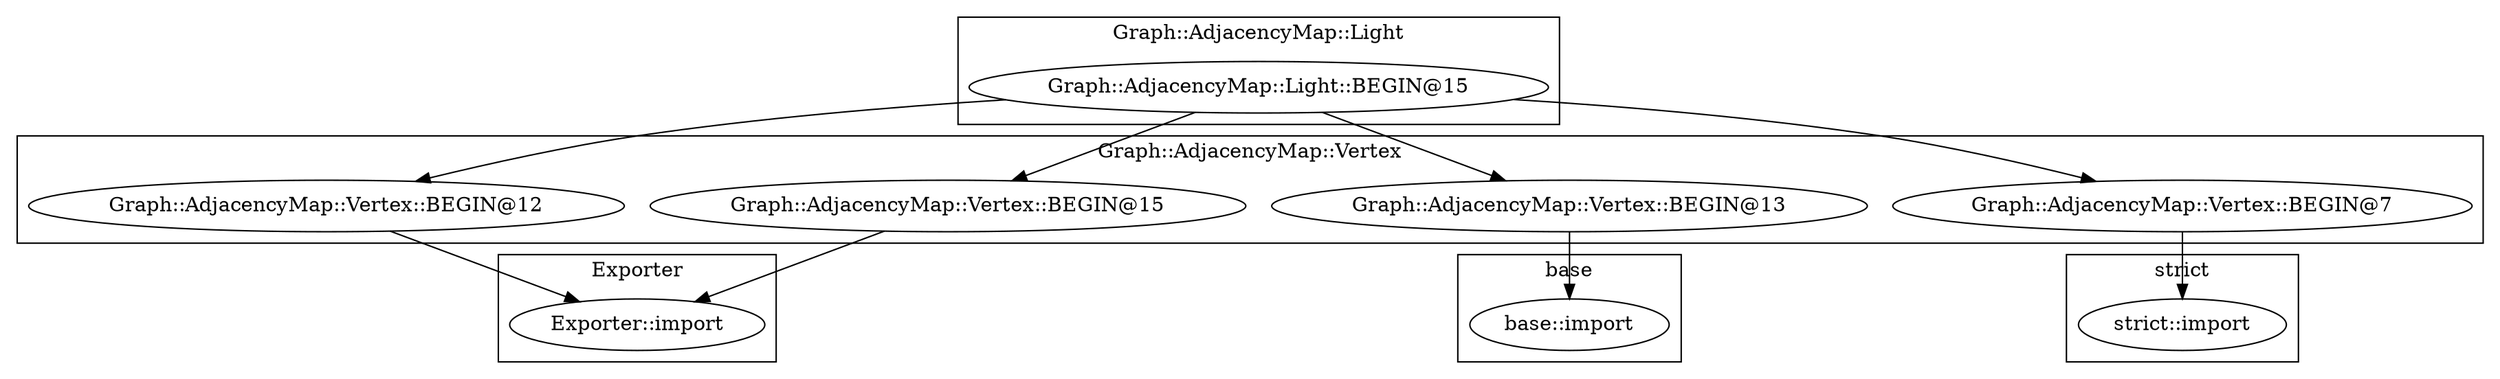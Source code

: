 digraph {
graph [overlap=false]
subgraph cluster_Graph_AdjacencyMap_Vertex {
	label="Graph::AdjacencyMap::Vertex";
	"Graph::AdjacencyMap::Vertex::BEGIN@15";
	"Graph::AdjacencyMap::Vertex::BEGIN@13";
	"Graph::AdjacencyMap::Vertex::BEGIN@12";
	"Graph::AdjacencyMap::Vertex::BEGIN@7";
}
subgraph cluster_base {
	label="base";
	"base::import";
}
subgraph cluster_Exporter {
	label="Exporter";
	"Exporter::import";
}
subgraph cluster_strict {
	label="strict";
	"strict::import";
}
subgraph cluster_Graph_AdjacencyMap_Light {
	label="Graph::AdjacencyMap::Light";
	"Graph::AdjacencyMap::Light::BEGIN@15";
}
"Graph::AdjacencyMap::Light::BEGIN@15" -> "Graph::AdjacencyMap::Vertex::BEGIN@13";
"Graph::AdjacencyMap::Vertex::BEGIN@7" -> "strict::import";
"Graph::AdjacencyMap::Vertex::BEGIN@12" -> "Exporter::import";
"Graph::AdjacencyMap::Vertex::BEGIN@15" -> "Exporter::import";
"Graph::AdjacencyMap::Light::BEGIN@15" -> "Graph::AdjacencyMap::Vertex::BEGIN@12";
"Graph::AdjacencyMap::Vertex::BEGIN@13" -> "base::import";
"Graph::AdjacencyMap::Light::BEGIN@15" -> "Graph::AdjacencyMap::Vertex::BEGIN@7";
"Graph::AdjacencyMap::Light::BEGIN@15" -> "Graph::AdjacencyMap::Vertex::BEGIN@15";
}
